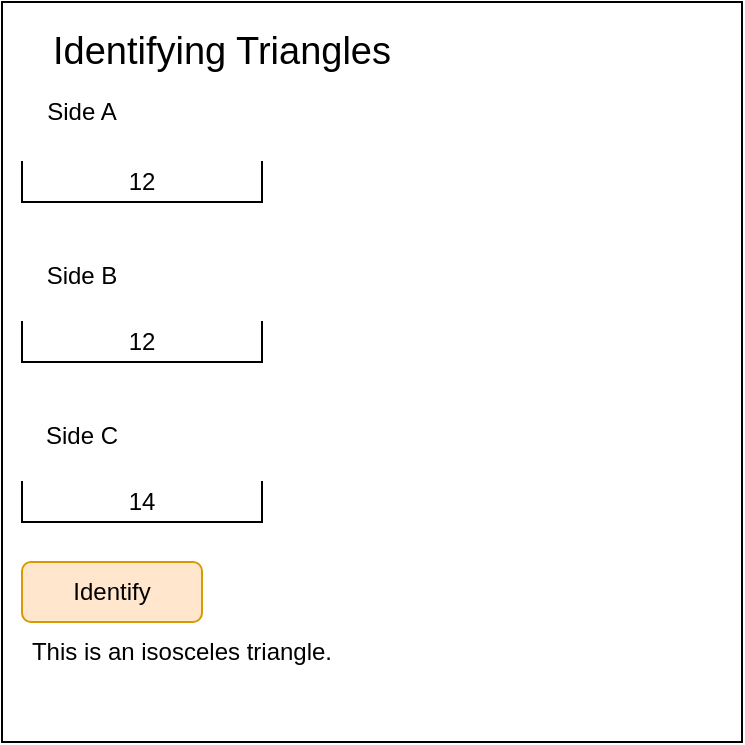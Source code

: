 <mxfile>
    <diagram id="W9Ywp7jLeNPQNNm_EkAv" name="Page-1">
        <mxGraphModel dx="594" dy="529" grid="1" gridSize="10" guides="1" tooltips="1" connect="1" arrows="1" fold="1" page="1" pageScale="1" pageWidth="827" pageHeight="1169" math="0" shadow="0">
            <root>
                <mxCell id="0"/>
                <mxCell id="1" parent="0"/>
                <mxCell id="2" value="" style="whiteSpace=wrap;html=1;aspect=fixed;" vertex="1" parent="1">
                    <mxGeometry x="20" y="30" width="370" height="370" as="geometry"/>
                </mxCell>
                <mxCell id="3" value="&lt;font style=&quot;font-size: 19px&quot;&gt;Identifying Triangles&lt;/font&gt;" style="text;html=1;strokeColor=none;fillColor=none;align=center;verticalAlign=middle;whiteSpace=wrap;rounded=0;" vertex="1" parent="1">
                    <mxGeometry x="40" y="40" width="180" height="30" as="geometry"/>
                </mxCell>
                <mxCell id="4" value="Side A" style="text;html=1;strokeColor=none;fillColor=none;align=center;verticalAlign=middle;whiteSpace=wrap;rounded=0;" vertex="1" parent="1">
                    <mxGeometry x="30" y="70" width="60" height="30" as="geometry"/>
                </mxCell>
                <mxCell id="5" value="&lt;font style=&quot;font-size: 12px&quot;&gt;Side B&lt;/font&gt;" style="text;html=1;strokeColor=none;fillColor=none;align=center;verticalAlign=middle;whiteSpace=wrap;rounded=0;fontSize=19;" vertex="1" parent="1">
                    <mxGeometry x="30" y="150" width="60" height="30" as="geometry"/>
                </mxCell>
                <mxCell id="6" value="&lt;font style=&quot;font-size: 12px&quot;&gt;Side C&lt;/font&gt;" style="text;html=1;strokeColor=none;fillColor=none;align=center;verticalAlign=middle;whiteSpace=wrap;rounded=0;fontSize=19;" vertex="1" parent="1">
                    <mxGeometry x="30" y="230" width="60" height="30" as="geometry"/>
                </mxCell>
                <mxCell id="7" value="12" style="shape=partialRectangle;whiteSpace=wrap;html=1;bottom=1;right=1;left=1;top=0;fillColor=none;routingCenterX=-0.5;fontSize=12;" vertex="1" parent="1">
                    <mxGeometry x="30" y="110" width="120" height="20" as="geometry"/>
                </mxCell>
                <mxCell id="8" value="14" style="shape=partialRectangle;whiteSpace=wrap;html=1;bottom=1;right=1;left=1;top=0;fillColor=none;routingCenterX=-0.5;fontSize=12;" vertex="1" parent="1">
                    <mxGeometry x="30" y="270" width="120" height="20" as="geometry"/>
                </mxCell>
                <mxCell id="9" value="12" style="shape=partialRectangle;whiteSpace=wrap;html=1;bottom=1;right=1;left=1;top=0;fillColor=none;routingCenterX=-0.5;fontSize=12;" vertex="1" parent="1">
                    <mxGeometry x="30" y="190" width="120" height="20" as="geometry"/>
                </mxCell>
                <mxCell id="10" value="Identify" style="rounded=1;whiteSpace=wrap;html=1;fontSize=12;fillColor=#ffe6cc;strokeColor=#d79b00;" vertex="1" parent="1">
                    <mxGeometry x="30" y="310" width="90" height="30" as="geometry"/>
                </mxCell>
                <mxCell id="11" value="This is an isosceles triangle." style="text;html=1;strokeColor=none;fillColor=none;align=center;verticalAlign=middle;whiteSpace=wrap;rounded=0;fontSize=12;fontColor=#000000;" vertex="1" parent="1">
                    <mxGeometry x="20" y="340" width="180" height="30" as="geometry"/>
                </mxCell>
            </root>
        </mxGraphModel>
    </diagram>
</mxfile>